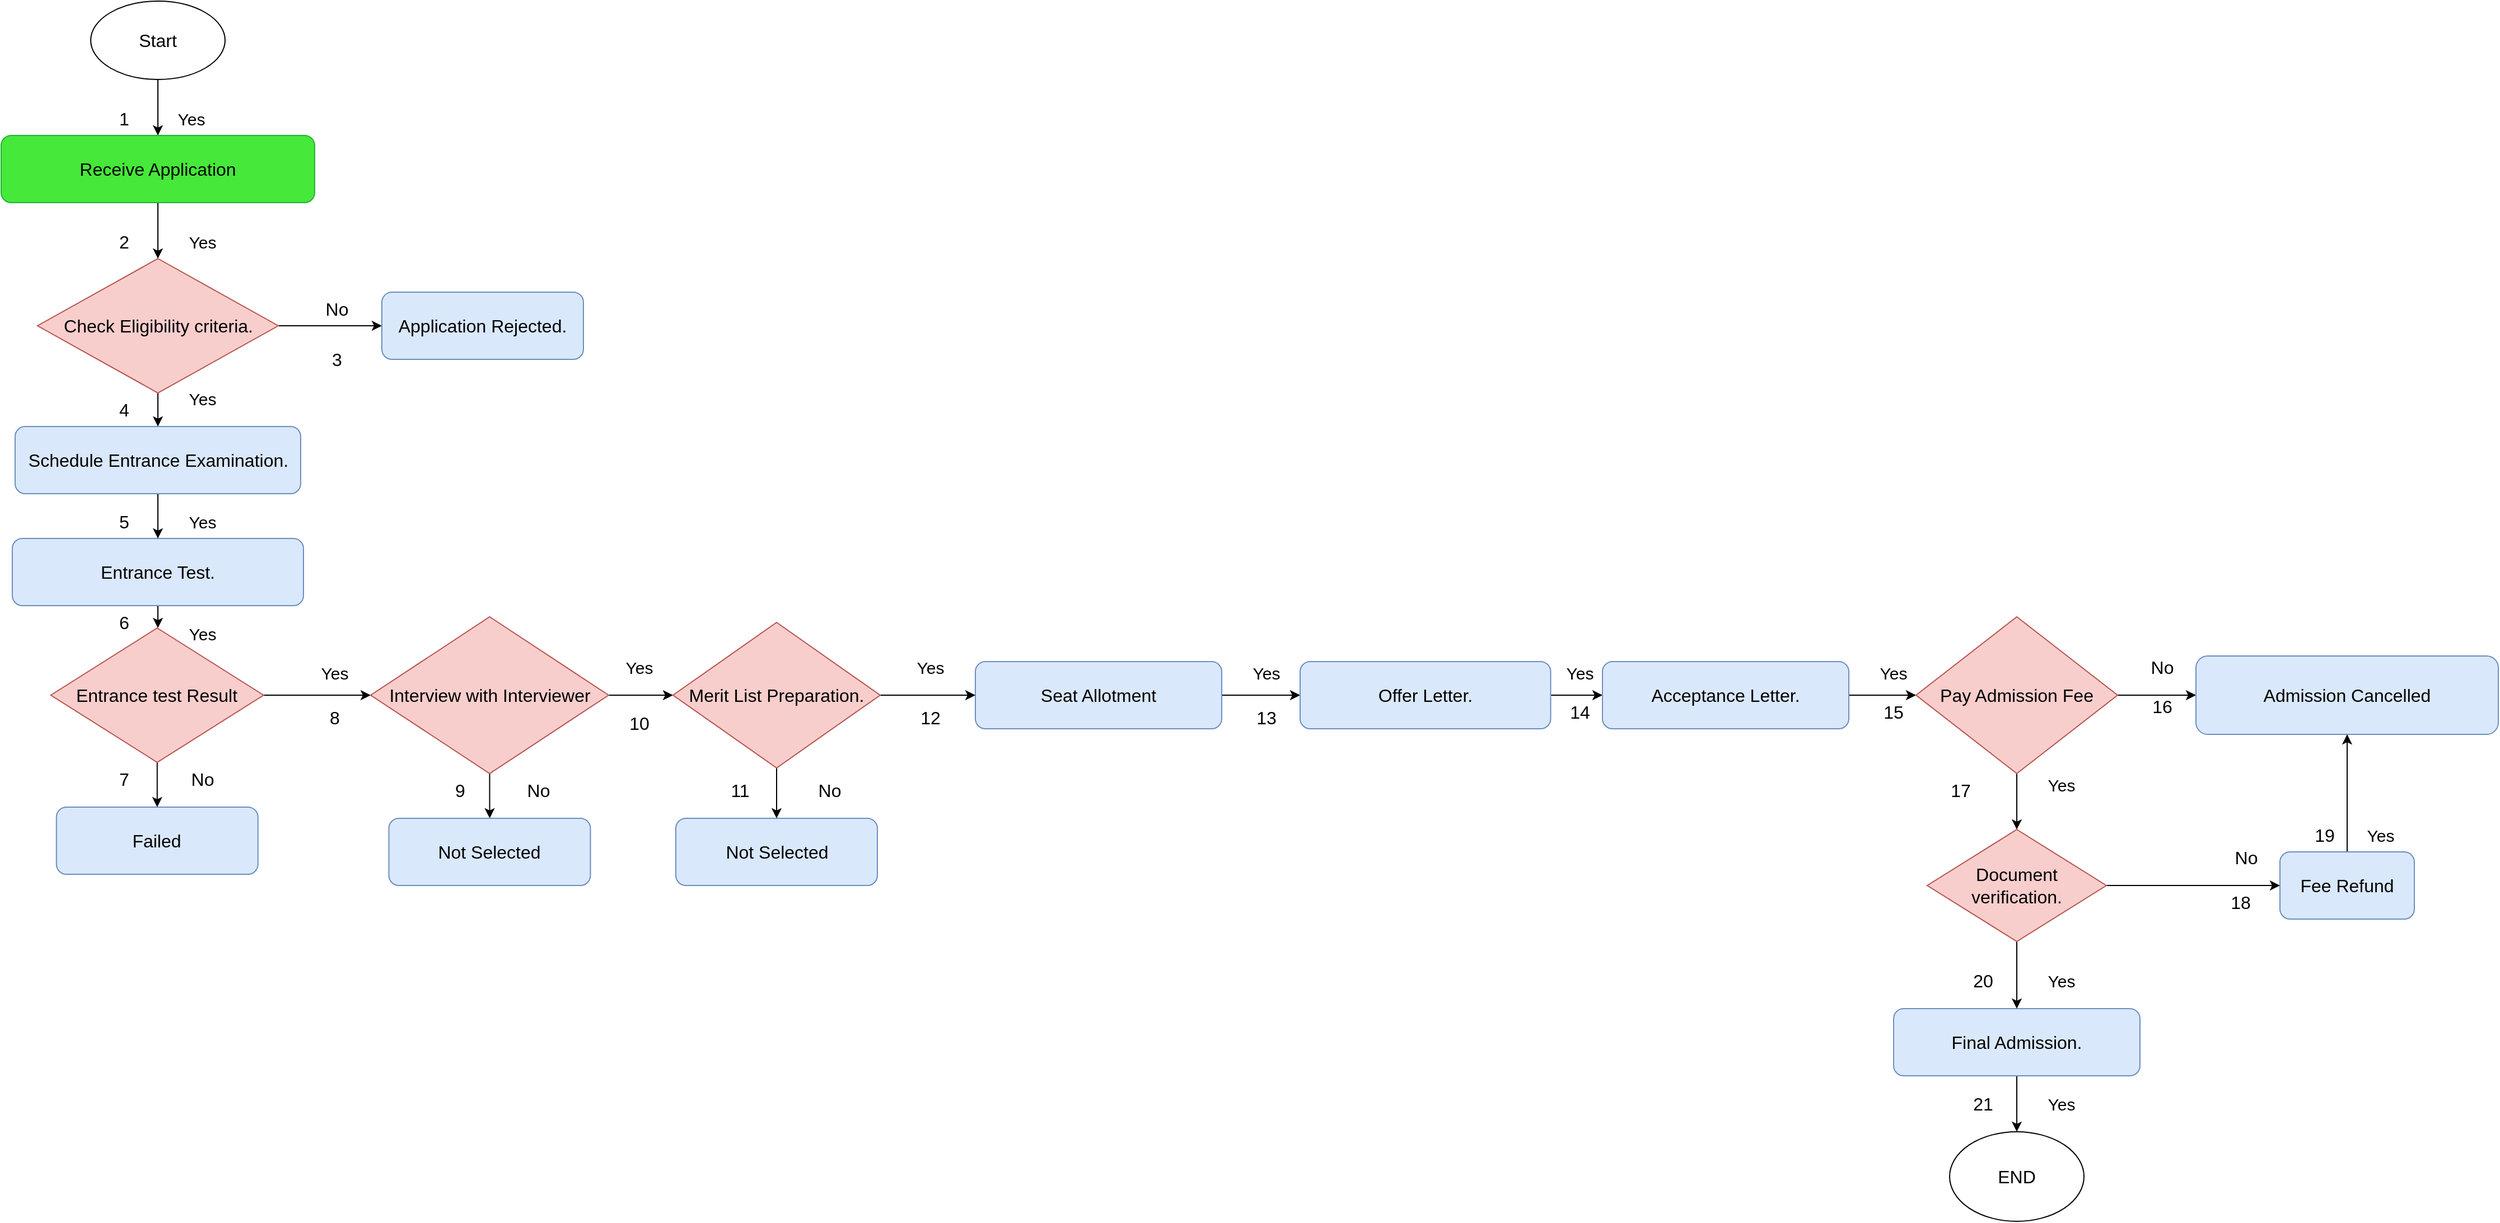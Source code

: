 <mxfile version="21.6.5" type="device">
  <diagram name="Page-1" id="x5GNLbjLhIAQJrSCik24">
    <mxGraphModel dx="1434" dy="739" grid="1" gridSize="10" guides="1" tooltips="1" connect="1" arrows="1" fold="1" page="1" pageScale="1" pageWidth="1100" pageHeight="850" math="0" shadow="0">
      <root>
        <mxCell id="0" />
        <mxCell id="1" parent="0" />
        <mxCell id="OcgmKb8ZDw_zryUmYBEP-2" value="" style="edgeStyle=orthogonalEdgeStyle;rounded=0;orthogonalLoop=1;jettySize=auto;html=1;" parent="1" source="d35V8mpCLJeYDRfa0QBV-1" target="d35V8mpCLJeYDRfa0QBV-5" edge="1">
          <mxGeometry relative="1" as="geometry" />
        </mxCell>
        <mxCell id="d35V8mpCLJeYDRfa0QBV-1" value="&lt;font style=&quot;font-size: 16px;&quot;&gt;Start&lt;/font&gt;" style="ellipse;whiteSpace=wrap;html=1;" parent="1" vertex="1">
          <mxGeometry x="300" width="120" height="70" as="geometry" />
        </mxCell>
        <mxCell id="OcgmKb8ZDw_zryUmYBEP-3" value="" style="edgeStyle=orthogonalEdgeStyle;rounded=0;orthogonalLoop=1;jettySize=auto;html=1;" parent="1" source="d35V8mpCLJeYDRfa0QBV-5" target="d35V8mpCLJeYDRfa0QBV-6" edge="1">
          <mxGeometry relative="1" as="geometry" />
        </mxCell>
        <mxCell id="d35V8mpCLJeYDRfa0QBV-5" value="&lt;font style=&quot;font-size: 16px;&quot;&gt;Receive Application&lt;/font&gt;" style="rounded=1;whiteSpace=wrap;html=1;fillColor=#46E83A;strokeColor=#20B334;" parent="1" vertex="1">
          <mxGeometry x="220" y="120" width="280" height="60" as="geometry" />
        </mxCell>
        <mxCell id="OcgmKb8ZDw_zryUmYBEP-4" value="" style="edgeStyle=orthogonalEdgeStyle;rounded=0;orthogonalLoop=1;jettySize=auto;html=1;" parent="1" source="d35V8mpCLJeYDRfa0QBV-6" target="d35V8mpCLJeYDRfa0QBV-12" edge="1">
          <mxGeometry relative="1" as="geometry" />
        </mxCell>
        <mxCell id="OcgmKb8ZDw_zryUmYBEP-6" value="" style="edgeStyle=orthogonalEdgeStyle;rounded=0;orthogonalLoop=1;jettySize=auto;html=1;" parent="1" source="d35V8mpCLJeYDRfa0QBV-6" target="OcgmKb8ZDw_zryUmYBEP-5" edge="1">
          <mxGeometry relative="1" as="geometry" />
        </mxCell>
        <mxCell id="d35V8mpCLJeYDRfa0QBV-6" value="&lt;font style=&quot;font-size: 16px;&quot;&gt;Check Eligibility criteria.&lt;/font&gt;" style="rhombus;whiteSpace=wrap;html=1;fillColor=#f8cecc;strokeColor=#b85450;" parent="1" vertex="1">
          <mxGeometry x="252.5" y="230" width="215" height="120" as="geometry" />
        </mxCell>
        <mxCell id="OcgmKb8ZDw_zryUmYBEP-8" value="" style="edgeStyle=orthogonalEdgeStyle;rounded=0;orthogonalLoop=1;jettySize=auto;html=1;" parent="1" source="d35V8mpCLJeYDRfa0QBV-7" target="d35V8mpCLJeYDRfa0QBV-9" edge="1">
          <mxGeometry relative="1" as="geometry" />
        </mxCell>
        <mxCell id="d35V8mpCLJeYDRfa0QBV-7" value="&lt;font style=&quot;font-size: 16px;&quot;&gt;Entrance Test.&lt;/font&gt;" style="rounded=1;whiteSpace=wrap;html=1;fillColor=#dae8fc;strokeColor=#6c8ebf;" parent="1" vertex="1">
          <mxGeometry x="230" y="480" width="260" height="60" as="geometry" />
        </mxCell>
        <mxCell id="OcgmKb8ZDw_zryUmYBEP-9" value="" style="edgeStyle=orthogonalEdgeStyle;rounded=0;orthogonalLoop=1;jettySize=auto;html=1;" parent="1" source="d35V8mpCLJeYDRfa0QBV-9" target="d35V8mpCLJeYDRfa0QBV-13" edge="1">
          <mxGeometry relative="1" as="geometry" />
        </mxCell>
        <mxCell id="OcgmKb8ZDw_zryUmYBEP-21" value="" style="edgeStyle=orthogonalEdgeStyle;rounded=0;orthogonalLoop=1;jettySize=auto;html=1;" parent="1" source="d35V8mpCLJeYDRfa0QBV-9" target="d35V8mpCLJeYDRfa0QBV-18" edge="1">
          <mxGeometry relative="1" as="geometry" />
        </mxCell>
        <mxCell id="d35V8mpCLJeYDRfa0QBV-9" value="&lt;font style=&quot;font-size: 16px;&quot;&gt;Entrance test Result&lt;/font&gt;" style="rhombus;whiteSpace=wrap;html=1;fillColor=#f8cecc;strokeColor=#b85450;" parent="1" vertex="1">
          <mxGeometry x="264.38" y="560" width="190" height="120" as="geometry" />
        </mxCell>
        <mxCell id="d35V8mpCLJeYDRfa0QBV-12" value="&lt;font style=&quot;font-size: 16px;&quot;&gt;Application Rejected.&lt;/font&gt;" style="rounded=1;whiteSpace=wrap;html=1;fillColor=#dae8fc;strokeColor=#6c8ebf;" parent="1" vertex="1">
          <mxGeometry x="560" y="260" width="180" height="60" as="geometry" />
        </mxCell>
        <mxCell id="d35V8mpCLJeYDRfa0QBV-13" value="&lt;font style=&quot;font-size: 16px;&quot;&gt;Failed&lt;/font&gt;" style="rounded=1;whiteSpace=wrap;html=1;fillColor=#dae8fc;strokeColor=#6c8ebf;" parent="1" vertex="1">
          <mxGeometry x="269.38" y="720" width="180" height="60" as="geometry" />
        </mxCell>
        <mxCell id="OcgmKb8ZDw_zryUmYBEP-22" value="" style="edgeStyle=orthogonalEdgeStyle;rounded=0;orthogonalLoop=1;jettySize=auto;html=1;" parent="1" source="d35V8mpCLJeYDRfa0QBV-18" target="OcgmKb8ZDw_zryUmYBEP-12" edge="1">
          <mxGeometry relative="1" as="geometry" />
        </mxCell>
        <mxCell id="OcgmKb8ZDw_zryUmYBEP-23" value="" style="edgeStyle=orthogonalEdgeStyle;rounded=0;orthogonalLoop=1;jettySize=auto;html=1;" parent="1" source="d35V8mpCLJeYDRfa0QBV-18" target="OcgmKb8ZDw_zryUmYBEP-16" edge="1">
          <mxGeometry relative="1" as="geometry" />
        </mxCell>
        <mxCell id="d35V8mpCLJeYDRfa0QBV-18" value="&lt;font style=&quot;font-size: 16px;&quot;&gt;Interview with Interviewer&lt;/font&gt;" style="rhombus;whiteSpace=wrap;html=1;fillColor=#f8cecc;strokeColor=#b85450;" parent="1" vertex="1">
          <mxGeometry x="550" y="550" width="212.5" height="140" as="geometry" />
        </mxCell>
        <mxCell id="d35V8mpCLJeYDRfa0QBV-20" value="&lt;font style=&quot;font-size: 16px;&quot;&gt;Not Selected&lt;/font&gt;" style="rounded=1;whiteSpace=wrap;html=1;fillColor=#dae8fc;strokeColor=#6c8ebf;" parent="1" vertex="1">
          <mxGeometry x="822.5" y="730" width="180" height="60" as="geometry" />
        </mxCell>
        <mxCell id="OcgmKb8ZDw_zryUmYBEP-26" value="" style="edgeStyle=orthogonalEdgeStyle;rounded=0;orthogonalLoop=1;jettySize=auto;html=1;" parent="1" source="d35V8mpCLJeYDRfa0QBV-22" target="d35V8mpCLJeYDRfa0QBV-24" edge="1">
          <mxGeometry relative="1" as="geometry" />
        </mxCell>
        <mxCell id="d35V8mpCLJeYDRfa0QBV-22" value="&lt;font style=&quot;font-size: 16px;&quot;&gt;Seat Allotment&lt;/font&gt;" style="rounded=1;whiteSpace=wrap;html=1;fillColor=#dae8fc;strokeColor=#6c8ebf;" parent="1" vertex="1">
          <mxGeometry x="1090" y="590" width="220" height="60" as="geometry" />
        </mxCell>
        <mxCell id="OcgmKb8ZDw_zryUmYBEP-27" value="" style="edgeStyle=orthogonalEdgeStyle;rounded=0;orthogonalLoop=1;jettySize=auto;html=1;" parent="1" source="d35V8mpCLJeYDRfa0QBV-24" target="d35V8mpCLJeYDRfa0QBV-25" edge="1">
          <mxGeometry relative="1" as="geometry" />
        </mxCell>
        <mxCell id="d35V8mpCLJeYDRfa0QBV-24" value="&lt;font style=&quot;font-size: 16px;&quot;&gt;Offer Letter.&lt;/font&gt;" style="rounded=1;whiteSpace=wrap;html=1;fillColor=#dae8fc;strokeColor=#6c8ebf;" parent="1" vertex="1">
          <mxGeometry x="1380" y="590" width="223.75" height="60" as="geometry" />
        </mxCell>
        <mxCell id="OcgmKb8ZDw_zryUmYBEP-29" value="" style="edgeStyle=orthogonalEdgeStyle;rounded=0;orthogonalLoop=1;jettySize=auto;html=1;" parent="1" source="d35V8mpCLJeYDRfa0QBV-25" target="OcgmKb8ZDw_zryUmYBEP-28" edge="1">
          <mxGeometry relative="1" as="geometry" />
        </mxCell>
        <mxCell id="d35V8mpCLJeYDRfa0QBV-25" value="&lt;font style=&quot;font-size: 16px;&quot;&gt;Acceptance Letter.&lt;/font&gt;" style="rounded=1;whiteSpace=wrap;html=1;fillColor=#dae8fc;strokeColor=#6c8ebf;" parent="1" vertex="1">
          <mxGeometry x="1650" y="590" width="220" height="60" as="geometry" />
        </mxCell>
        <mxCell id="BEGj94ZWbm-gBsTuxReH-13" style="edgeStyle=orthogonalEdgeStyle;rounded=0;orthogonalLoop=1;jettySize=auto;html=1;entryX=0.5;entryY=0;entryDx=0;entryDy=0;" edge="1" parent="1" source="d35V8mpCLJeYDRfa0QBV-28" target="OcgmKb8ZDw_zryUmYBEP-36">
          <mxGeometry relative="1" as="geometry" />
        </mxCell>
        <mxCell id="d35V8mpCLJeYDRfa0QBV-28" value="&lt;font style=&quot;font-size: 16px;&quot;&gt;Final Admission.&lt;/font&gt;" style="rounded=1;whiteSpace=wrap;html=1;fillColor=#dae8fc;strokeColor=#6c8ebf;" parent="1" vertex="1">
          <mxGeometry x="1910" y="900" width="220" height="60" as="geometry" />
        </mxCell>
        <mxCell id="OcgmKb8ZDw_zryUmYBEP-7" value="" style="edgeStyle=orthogonalEdgeStyle;rounded=0;orthogonalLoop=1;jettySize=auto;html=1;" parent="1" source="OcgmKb8ZDw_zryUmYBEP-5" target="d35V8mpCLJeYDRfa0QBV-7" edge="1">
          <mxGeometry relative="1" as="geometry" />
        </mxCell>
        <mxCell id="OcgmKb8ZDw_zryUmYBEP-5" value="&lt;font style=&quot;font-size: 16px;&quot;&gt;Schedule Entrance Examination.&lt;/font&gt;" style="rounded=1;whiteSpace=wrap;html=1;fillColor=#dae8fc;strokeColor=#6c8ebf;" parent="1" vertex="1">
          <mxGeometry x="232.5" y="380" width="255" height="60" as="geometry" />
        </mxCell>
        <mxCell id="OcgmKb8ZDw_zryUmYBEP-20" value="" style="edgeStyle=orthogonalEdgeStyle;rounded=0;orthogonalLoop=1;jettySize=auto;html=1;" parent="1" source="OcgmKb8ZDw_zryUmYBEP-12" target="d35V8mpCLJeYDRfa0QBV-20" edge="1">
          <mxGeometry relative="1" as="geometry" />
        </mxCell>
        <mxCell id="OcgmKb8ZDw_zryUmYBEP-24" value="" style="edgeStyle=orthogonalEdgeStyle;rounded=0;orthogonalLoop=1;jettySize=auto;html=1;" parent="1" source="OcgmKb8ZDw_zryUmYBEP-12" target="d35V8mpCLJeYDRfa0QBV-22" edge="1">
          <mxGeometry relative="1" as="geometry" />
        </mxCell>
        <mxCell id="OcgmKb8ZDw_zryUmYBEP-12" value="&lt;font style=&quot;font-size: 16px;&quot;&gt;Merit List Preparation.&lt;/font&gt;&lt;span style=&quot;font-size: 16px;&quot;&gt;&lt;/span&gt;" style="rhombus;whiteSpace=wrap;html=1;fillColor=#f8cecc;strokeColor=#b85450;" parent="1" vertex="1">
          <mxGeometry x="820" y="555" width="185" height="130" as="geometry" />
        </mxCell>
        <mxCell id="OcgmKb8ZDw_zryUmYBEP-16" value="&lt;font style=&quot;font-size: 16px;&quot;&gt;Not Selected&lt;/font&gt;" style="rounded=1;whiteSpace=wrap;html=1;fillColor=#dae8fc;strokeColor=#6c8ebf;" parent="1" vertex="1">
          <mxGeometry x="566.25" y="730" width="180" height="60" as="geometry" />
        </mxCell>
        <mxCell id="OcgmKb8ZDw_zryUmYBEP-35" value="" style="edgeStyle=orthogonalEdgeStyle;rounded=0;orthogonalLoop=1;jettySize=auto;html=1;" parent="1" source="OcgmKb8ZDw_zryUmYBEP-28" target="OcgmKb8ZDw_zryUmYBEP-34" edge="1">
          <mxGeometry relative="1" as="geometry" />
        </mxCell>
        <mxCell id="BEGj94ZWbm-gBsTuxReH-2" value="" style="edgeStyle=orthogonalEdgeStyle;rounded=0;orthogonalLoop=1;jettySize=auto;html=1;" edge="1" parent="1" source="OcgmKb8ZDw_zryUmYBEP-28" target="BEGj94ZWbm-gBsTuxReH-1">
          <mxGeometry relative="1" as="geometry" />
        </mxCell>
        <mxCell id="OcgmKb8ZDw_zryUmYBEP-28" value="&lt;font style=&quot;font-size: 16px;&quot;&gt;Pay Admission Fee&lt;/font&gt;" style="rhombus;whiteSpace=wrap;html=1;fillColor=#f8cecc;strokeColor=#b85450;" parent="1" vertex="1">
          <mxGeometry x="1930" y="550" width="180" height="140" as="geometry" />
        </mxCell>
        <mxCell id="OcgmKb8ZDw_zryUmYBEP-34" value="&lt;font style=&quot;font-size: 16px;&quot;&gt;Admission Cancelled&lt;/font&gt;" style="rounded=1;whiteSpace=wrap;html=1;fillColor=#dae8fc;strokeColor=#6c8ebf;" parent="1" vertex="1">
          <mxGeometry x="2180" y="585" width="270" height="70" as="geometry" />
        </mxCell>
        <mxCell id="OcgmKb8ZDw_zryUmYBEP-36" value="&lt;font style=&quot;font-size: 16px;&quot;&gt;END&lt;/font&gt;" style="ellipse;whiteSpace=wrap;html=1;" parent="1" vertex="1">
          <mxGeometry x="1960" y="1010" width="120" height="80" as="geometry" />
        </mxCell>
        <mxCell id="OcgmKb8ZDw_zryUmYBEP-38" value="&lt;font style=&quot;font-size: 15px;&quot;&gt;Yes&lt;/font&gt;" style="text;html=1;strokeColor=none;fillColor=none;align=center;verticalAlign=middle;whiteSpace=wrap;rounded=0;" parent="1" vertex="1">
          <mxGeometry x="1600" y="585" width="60" height="30" as="geometry" />
        </mxCell>
        <mxCell id="OcgmKb8ZDw_zryUmYBEP-39" value="&lt;font style=&quot;font-size: 15px;&quot;&gt;Yes&lt;/font&gt;" style="text;html=1;strokeColor=none;fillColor=none;align=center;verticalAlign=middle;whiteSpace=wrap;rounded=0;" parent="1" vertex="1">
          <mxGeometry x="1320" y="585" width="60" height="30" as="geometry" />
        </mxCell>
        <mxCell id="OcgmKb8ZDw_zryUmYBEP-40" value="&lt;font style=&quot;font-size: 15px;&quot;&gt;Yes&lt;/font&gt;" style="text;html=1;strokeColor=none;fillColor=none;align=center;verticalAlign=middle;whiteSpace=wrap;rounded=0;" parent="1" vertex="1">
          <mxGeometry x="1020" y="580" width="60" height="30" as="geometry" />
        </mxCell>
        <mxCell id="OcgmKb8ZDw_zryUmYBEP-41" value="&lt;font style=&quot;font-size: 15px;&quot;&gt;Yes&lt;/font&gt;" style="text;html=1;strokeColor=none;fillColor=none;align=center;verticalAlign=middle;whiteSpace=wrap;rounded=0;" parent="1" vertex="1">
          <mxGeometry x="760" y="580" width="60" height="30" as="geometry" />
        </mxCell>
        <mxCell id="OcgmKb8ZDw_zryUmYBEP-42" value="&lt;font style=&quot;font-size: 15px;&quot;&gt;Yes&lt;/font&gt;" style="text;html=1;strokeColor=none;fillColor=none;align=center;verticalAlign=middle;whiteSpace=wrap;rounded=0;" parent="1" vertex="1">
          <mxGeometry x="487.5" y="585" width="60" height="30" as="geometry" />
        </mxCell>
        <mxCell id="OcgmKb8ZDw_zryUmYBEP-43" value="&lt;font style=&quot;font-size: 15px;&quot;&gt;Yes&lt;/font&gt;" style="text;html=1;strokeColor=none;fillColor=none;align=center;verticalAlign=middle;whiteSpace=wrap;rounded=0;" parent="1" vertex="1">
          <mxGeometry x="370" y="550" width="60" height="30" as="geometry" />
        </mxCell>
        <mxCell id="OcgmKb8ZDw_zryUmYBEP-44" value="&lt;font style=&quot;font-size: 15px;&quot;&gt;Yes&lt;/font&gt;" style="text;html=1;strokeColor=none;fillColor=none;align=center;verticalAlign=middle;whiteSpace=wrap;rounded=0;" parent="1" vertex="1">
          <mxGeometry x="370" y="450" width="60" height="30" as="geometry" />
        </mxCell>
        <mxCell id="OcgmKb8ZDw_zryUmYBEP-45" value="&lt;font style=&quot;font-size: 15px;&quot;&gt;Yes&lt;/font&gt;" style="text;html=1;strokeColor=none;fillColor=none;align=center;verticalAlign=middle;whiteSpace=wrap;rounded=0;" parent="1" vertex="1">
          <mxGeometry x="370" y="340" width="60" height="30" as="geometry" />
        </mxCell>
        <mxCell id="OcgmKb8ZDw_zryUmYBEP-46" value="&lt;font style=&quot;font-size: 15px;&quot;&gt;Yes&lt;/font&gt;" style="text;html=1;strokeColor=none;fillColor=none;align=center;verticalAlign=middle;whiteSpace=wrap;rounded=0;" parent="1" vertex="1">
          <mxGeometry x="370" y="200" width="60" height="30" as="geometry" />
        </mxCell>
        <mxCell id="OcgmKb8ZDw_zryUmYBEP-47" value="&lt;font style=&quot;font-size: 15px;&quot;&gt;Yes&lt;/font&gt;" style="text;html=1;strokeColor=none;fillColor=none;align=center;verticalAlign=middle;whiteSpace=wrap;rounded=0;" parent="1" vertex="1">
          <mxGeometry x="360" y="90" width="60" height="30" as="geometry" />
        </mxCell>
        <mxCell id="OcgmKb8ZDw_zryUmYBEP-48" value="&lt;font style=&quot;font-size: 15px;&quot;&gt;Yes&lt;/font&gt;" style="text;html=1;strokeColor=none;fillColor=none;align=center;verticalAlign=middle;whiteSpace=wrap;rounded=0;" parent="1" vertex="1">
          <mxGeometry x="1880" y="585" width="60" height="30" as="geometry" />
        </mxCell>
        <mxCell id="OcgmKb8ZDw_zryUmYBEP-49" value="&lt;font style=&quot;font-size: 15px;&quot;&gt;Yes&lt;/font&gt;" style="text;html=1;strokeColor=none;fillColor=none;align=center;verticalAlign=middle;whiteSpace=wrap;rounded=0;" parent="1" vertex="1">
          <mxGeometry x="2030" y="685" width="60" height="30" as="geometry" />
        </mxCell>
        <mxCell id="OcgmKb8ZDw_zryUmYBEP-50" value="&lt;font style=&quot;font-size: 15px;&quot;&gt;Yes&lt;/font&gt;" style="text;html=1;strokeColor=none;fillColor=none;align=center;verticalAlign=middle;whiteSpace=wrap;rounded=0;" parent="1" vertex="1">
          <mxGeometry x="2030" y="970" width="60" height="30" as="geometry" />
        </mxCell>
        <mxCell id="OcgmKb8ZDw_zryUmYBEP-51" value="&lt;font style=&quot;font-size: 15px;&quot;&gt;Yes&lt;/font&gt;" style="text;html=1;strokeColor=none;fillColor=none;align=center;verticalAlign=middle;whiteSpace=wrap;rounded=0;" parent="1" vertex="1">
          <mxGeometry x="2030" y="860" width="60" height="30" as="geometry" />
        </mxCell>
        <mxCell id="OcgmKb8ZDw_zryUmYBEP-56" value="&lt;font style=&quot;font-size: 16px;&quot;&gt;No&lt;/font&gt;" style="text;html=1;strokeColor=none;fillColor=none;align=center;verticalAlign=middle;whiteSpace=wrap;rounded=0;" parent="1" vertex="1">
          <mxGeometry x="2120" y="580" width="60" height="30" as="geometry" />
        </mxCell>
        <mxCell id="OcgmKb8ZDw_zryUmYBEP-57" value="&lt;font style=&quot;font-size: 16px;&quot;&gt;No&lt;/font&gt;" style="text;html=1;strokeColor=none;fillColor=none;align=center;verticalAlign=middle;whiteSpace=wrap;rounded=0;" parent="1" vertex="1">
          <mxGeometry x="930" y="690" width="60" height="30" as="geometry" />
        </mxCell>
        <mxCell id="OcgmKb8ZDw_zryUmYBEP-58" value="&lt;font style=&quot;font-size: 16px;&quot;&gt;No&lt;/font&gt;" style="text;html=1;strokeColor=none;fillColor=none;align=center;verticalAlign=middle;whiteSpace=wrap;rounded=0;" parent="1" vertex="1">
          <mxGeometry x="670" y="690" width="60" height="30" as="geometry" />
        </mxCell>
        <mxCell id="OcgmKb8ZDw_zryUmYBEP-59" value="&lt;font style=&quot;font-size: 16px;&quot;&gt;No&lt;/font&gt;" style="text;html=1;strokeColor=none;fillColor=none;align=center;verticalAlign=middle;whiteSpace=wrap;rounded=0;" parent="1" vertex="1">
          <mxGeometry x="370" y="680" width="60" height="30" as="geometry" />
        </mxCell>
        <mxCell id="OcgmKb8ZDw_zryUmYBEP-60" value="&lt;font style=&quot;font-size: 16px;&quot;&gt;No&lt;/font&gt;" style="text;html=1;strokeColor=none;fillColor=none;align=center;verticalAlign=middle;whiteSpace=wrap;rounded=0;" parent="1" vertex="1">
          <mxGeometry x="490" y="260" width="60" height="30" as="geometry" />
        </mxCell>
        <mxCell id="OcgmKb8ZDw_zryUmYBEP-61" value="&lt;span style=&quot;font-size: 16px;&quot;&gt;3&lt;/span&gt;" style="text;html=1;strokeColor=none;fillColor=none;align=center;verticalAlign=middle;whiteSpace=wrap;rounded=0;" parent="1" vertex="1">
          <mxGeometry x="480" y="305" width="80" height="30" as="geometry" />
        </mxCell>
        <mxCell id="OcgmKb8ZDw_zryUmYBEP-62" value="&lt;font style=&quot;font-size: 16px;&quot;&gt;1&lt;/font&gt;" style="text;html=1;strokeColor=none;fillColor=none;align=center;verticalAlign=middle;whiteSpace=wrap;rounded=0;" parent="1" vertex="1">
          <mxGeometry x="290" y="90" width="80" height="30" as="geometry" />
        </mxCell>
        <mxCell id="OcgmKb8ZDw_zryUmYBEP-63" value="&lt;font style=&quot;font-size: 16px;&quot;&gt;5&lt;/font&gt;" style="text;html=1;strokeColor=none;fillColor=none;align=center;verticalAlign=middle;whiteSpace=wrap;rounded=0;" parent="1" vertex="1">
          <mxGeometry x="290" y="450" width="80" height="30" as="geometry" />
        </mxCell>
        <mxCell id="OcgmKb8ZDw_zryUmYBEP-65" value="&lt;font style=&quot;font-size: 16px;&quot;&gt;2&lt;/font&gt;" style="text;html=1;strokeColor=none;fillColor=none;align=center;verticalAlign=middle;whiteSpace=wrap;rounded=0;" parent="1" vertex="1">
          <mxGeometry x="290" y="200" width="80" height="30" as="geometry" />
        </mxCell>
        <mxCell id="OcgmKb8ZDw_zryUmYBEP-66" value="&lt;font style=&quot;font-size: 16px;&quot;&gt;18&lt;/font&gt;" style="text;html=1;strokeColor=none;fillColor=none;align=center;verticalAlign=middle;whiteSpace=wrap;rounded=0;" parent="1" vertex="1">
          <mxGeometry x="2180" y="790" width="80" height="30" as="geometry" />
        </mxCell>
        <mxCell id="OcgmKb8ZDw_zryUmYBEP-67" value="&lt;font style=&quot;font-size: 16px;&quot;&gt;11&lt;/font&gt;" style="text;html=1;strokeColor=none;fillColor=none;align=center;verticalAlign=middle;whiteSpace=wrap;rounded=0;" parent="1" vertex="1">
          <mxGeometry x="840" y="690" width="80" height="30" as="geometry" />
        </mxCell>
        <mxCell id="OcgmKb8ZDw_zryUmYBEP-68" value="&lt;font style=&quot;font-size: 16px;&quot;&gt;19&lt;/font&gt;" style="text;html=1;strokeColor=none;fillColor=none;align=center;verticalAlign=middle;whiteSpace=wrap;rounded=0;" parent="1" vertex="1">
          <mxGeometry x="2255" y="730" width="80" height="30" as="geometry" />
        </mxCell>
        <mxCell id="OcgmKb8ZDw_zryUmYBEP-69" value="&lt;font style=&quot;font-size: 16px;&quot;&gt;8&lt;/font&gt;" style="text;html=1;strokeColor=none;fillColor=none;align=center;verticalAlign=middle;whiteSpace=wrap;rounded=0;" parent="1" vertex="1">
          <mxGeometry x="477.5" y="625" width="80" height="30" as="geometry" />
        </mxCell>
        <mxCell id="OcgmKb8ZDw_zryUmYBEP-70" value="&lt;font style=&quot;font-size: 16px;&quot;&gt;14&lt;/font&gt;" style="text;html=1;strokeColor=none;fillColor=none;align=center;verticalAlign=middle;whiteSpace=wrap;rounded=0;" parent="1" vertex="1">
          <mxGeometry x="1590" y="620" width="80" height="30" as="geometry" />
        </mxCell>
        <mxCell id="OcgmKb8ZDw_zryUmYBEP-71" value="&lt;font style=&quot;font-size: 16px;&quot;&gt;4&lt;/font&gt;" style="text;html=1;strokeColor=none;fillColor=none;align=center;verticalAlign=middle;whiteSpace=wrap;rounded=0;" parent="1" vertex="1">
          <mxGeometry x="290" y="350" width="80" height="30" as="geometry" />
        </mxCell>
        <mxCell id="OcgmKb8ZDw_zryUmYBEP-72" value="&lt;font style=&quot;font-size: 16px;&quot;&gt;7&lt;/font&gt;" style="text;html=1;strokeColor=none;fillColor=none;align=center;verticalAlign=middle;whiteSpace=wrap;rounded=0;" parent="1" vertex="1">
          <mxGeometry x="290" y="680" width="80" height="30" as="geometry" />
        </mxCell>
        <mxCell id="OcgmKb8ZDw_zryUmYBEP-73" value="&lt;font style=&quot;font-size: 16px;&quot;&gt;6&lt;/font&gt;" style="text;html=1;strokeColor=none;fillColor=none;align=center;verticalAlign=middle;whiteSpace=wrap;rounded=0;" parent="1" vertex="1">
          <mxGeometry x="290" y="540" width="80" height="30" as="geometry" />
        </mxCell>
        <mxCell id="OcgmKb8ZDw_zryUmYBEP-74" value="&lt;font style=&quot;font-size: 16px;&quot;&gt;16&lt;/font&gt;" style="text;html=1;strokeColor=none;fillColor=none;align=center;verticalAlign=middle;whiteSpace=wrap;rounded=0;" parent="1" vertex="1">
          <mxGeometry x="2110" y="615" width="80" height="30" as="geometry" />
        </mxCell>
        <mxCell id="OcgmKb8ZDw_zryUmYBEP-75" value="&lt;font style=&quot;font-size: 16px;&quot;&gt;12&lt;/font&gt;" style="text;html=1;strokeColor=none;fillColor=none;align=center;verticalAlign=middle;whiteSpace=wrap;rounded=0;" parent="1" vertex="1">
          <mxGeometry x="1010" y="625" width="80" height="30" as="geometry" />
        </mxCell>
        <mxCell id="OcgmKb8ZDw_zryUmYBEP-76" value="&lt;font style=&quot;font-size: 16px;&quot;&gt;13&lt;/font&gt;" style="text;html=1;strokeColor=none;fillColor=none;align=center;verticalAlign=middle;whiteSpace=wrap;rounded=0;" parent="1" vertex="1">
          <mxGeometry x="1310" y="625" width="80" height="30" as="geometry" />
        </mxCell>
        <mxCell id="OcgmKb8ZDw_zryUmYBEP-77" value="&lt;font style=&quot;font-size: 16px;&quot;&gt;17&lt;/font&gt;" style="text;html=1;strokeColor=none;fillColor=none;align=center;verticalAlign=middle;whiteSpace=wrap;rounded=0;" parent="1" vertex="1">
          <mxGeometry x="1930" y="690" width="80" height="30" as="geometry" />
        </mxCell>
        <mxCell id="OcgmKb8ZDw_zryUmYBEP-78" value="&lt;font style=&quot;font-size: 16px;&quot;&gt;9&lt;/font&gt;" style="text;html=1;strokeColor=none;fillColor=none;align=center;verticalAlign=middle;whiteSpace=wrap;rounded=0;" parent="1" vertex="1">
          <mxGeometry x="590" y="690" width="80" height="30" as="geometry" />
        </mxCell>
        <mxCell id="OcgmKb8ZDw_zryUmYBEP-79" value="&lt;font style=&quot;font-size: 16px;&quot;&gt;15&lt;/font&gt;" style="text;html=1;strokeColor=none;fillColor=none;align=center;verticalAlign=middle;whiteSpace=wrap;rounded=0;" parent="1" vertex="1">
          <mxGeometry x="1870" y="620" width="80" height="30" as="geometry" />
        </mxCell>
        <mxCell id="OcgmKb8ZDw_zryUmYBEP-80" value="&lt;font style=&quot;font-size: 16px;&quot;&gt;10&lt;br&gt;&lt;/font&gt;" style="text;html=1;strokeColor=none;fillColor=none;align=center;verticalAlign=middle;whiteSpace=wrap;rounded=0;" parent="1" vertex="1">
          <mxGeometry x="750" y="630" width="80" height="30" as="geometry" />
        </mxCell>
        <mxCell id="BEGj94ZWbm-gBsTuxReH-5" value="" style="edgeStyle=orthogonalEdgeStyle;rounded=0;orthogonalLoop=1;jettySize=auto;html=1;" edge="1" parent="1" source="BEGj94ZWbm-gBsTuxReH-1" target="d35V8mpCLJeYDRfa0QBV-28">
          <mxGeometry relative="1" as="geometry" />
        </mxCell>
        <mxCell id="BEGj94ZWbm-gBsTuxReH-6" style="edgeStyle=orthogonalEdgeStyle;rounded=0;orthogonalLoop=1;jettySize=auto;html=1;" edge="1" parent="1" source="BEGj94ZWbm-gBsTuxReH-1" target="BEGj94ZWbm-gBsTuxReH-7">
          <mxGeometry relative="1" as="geometry">
            <mxPoint x="2280" y="790" as="targetPoint" />
          </mxGeometry>
        </mxCell>
        <mxCell id="BEGj94ZWbm-gBsTuxReH-1" value="&lt;font style=&quot;font-size: 16px;&quot;&gt;Document verification.&lt;/font&gt;" style="rhombus;whiteSpace=wrap;html=1;fillColor=#f8cecc;strokeColor=#b85450;" vertex="1" parent="1">
          <mxGeometry x="1940" y="740" width="160" height="100" as="geometry" />
        </mxCell>
        <mxCell id="BEGj94ZWbm-gBsTuxReH-8" style="edgeStyle=orthogonalEdgeStyle;rounded=0;orthogonalLoop=1;jettySize=auto;html=1;" edge="1" parent="1" source="BEGj94ZWbm-gBsTuxReH-7" target="OcgmKb8ZDw_zryUmYBEP-34">
          <mxGeometry relative="1" as="geometry" />
        </mxCell>
        <mxCell id="BEGj94ZWbm-gBsTuxReH-7" value="&lt;font style=&quot;font-size: 16px;&quot;&gt;Fee Refund&lt;/font&gt;" style="rounded=1;whiteSpace=wrap;html=1;fillColor=#dae8fc;strokeColor=#6c8ebf;" vertex="1" parent="1">
          <mxGeometry x="2255" y="760" width="120" height="60" as="geometry" />
        </mxCell>
        <mxCell id="BEGj94ZWbm-gBsTuxReH-9" value="&lt;font style=&quot;font-size: 16px;&quot;&gt;No&lt;/font&gt;" style="text;html=1;strokeColor=none;fillColor=none;align=center;verticalAlign=middle;whiteSpace=wrap;rounded=0;" vertex="1" parent="1">
          <mxGeometry x="2195" y="750" width="60" height="30" as="geometry" />
        </mxCell>
        <mxCell id="BEGj94ZWbm-gBsTuxReH-10" value="&lt;font style=&quot;font-size: 15px;&quot;&gt;Yes&lt;/font&gt;" style="text;html=1;strokeColor=none;fillColor=none;align=center;verticalAlign=middle;whiteSpace=wrap;rounded=0;" vertex="1" parent="1">
          <mxGeometry x="2315" y="730" width="60" height="30" as="geometry" />
        </mxCell>
        <mxCell id="BEGj94ZWbm-gBsTuxReH-11" value="&lt;font style=&quot;font-size: 16px;&quot;&gt;20&lt;/font&gt;" style="text;html=1;strokeColor=none;fillColor=none;align=center;verticalAlign=middle;whiteSpace=wrap;rounded=0;" vertex="1" parent="1">
          <mxGeometry x="1950" y="860" width="80" height="30" as="geometry" />
        </mxCell>
        <mxCell id="BEGj94ZWbm-gBsTuxReH-12" value="&lt;font style=&quot;font-size: 16px;&quot;&gt;21&lt;/font&gt;" style="text;html=1;strokeColor=none;fillColor=none;align=center;verticalAlign=middle;whiteSpace=wrap;rounded=0;" vertex="1" parent="1">
          <mxGeometry x="1950" y="970" width="80" height="30" as="geometry" />
        </mxCell>
      </root>
    </mxGraphModel>
  </diagram>
</mxfile>
